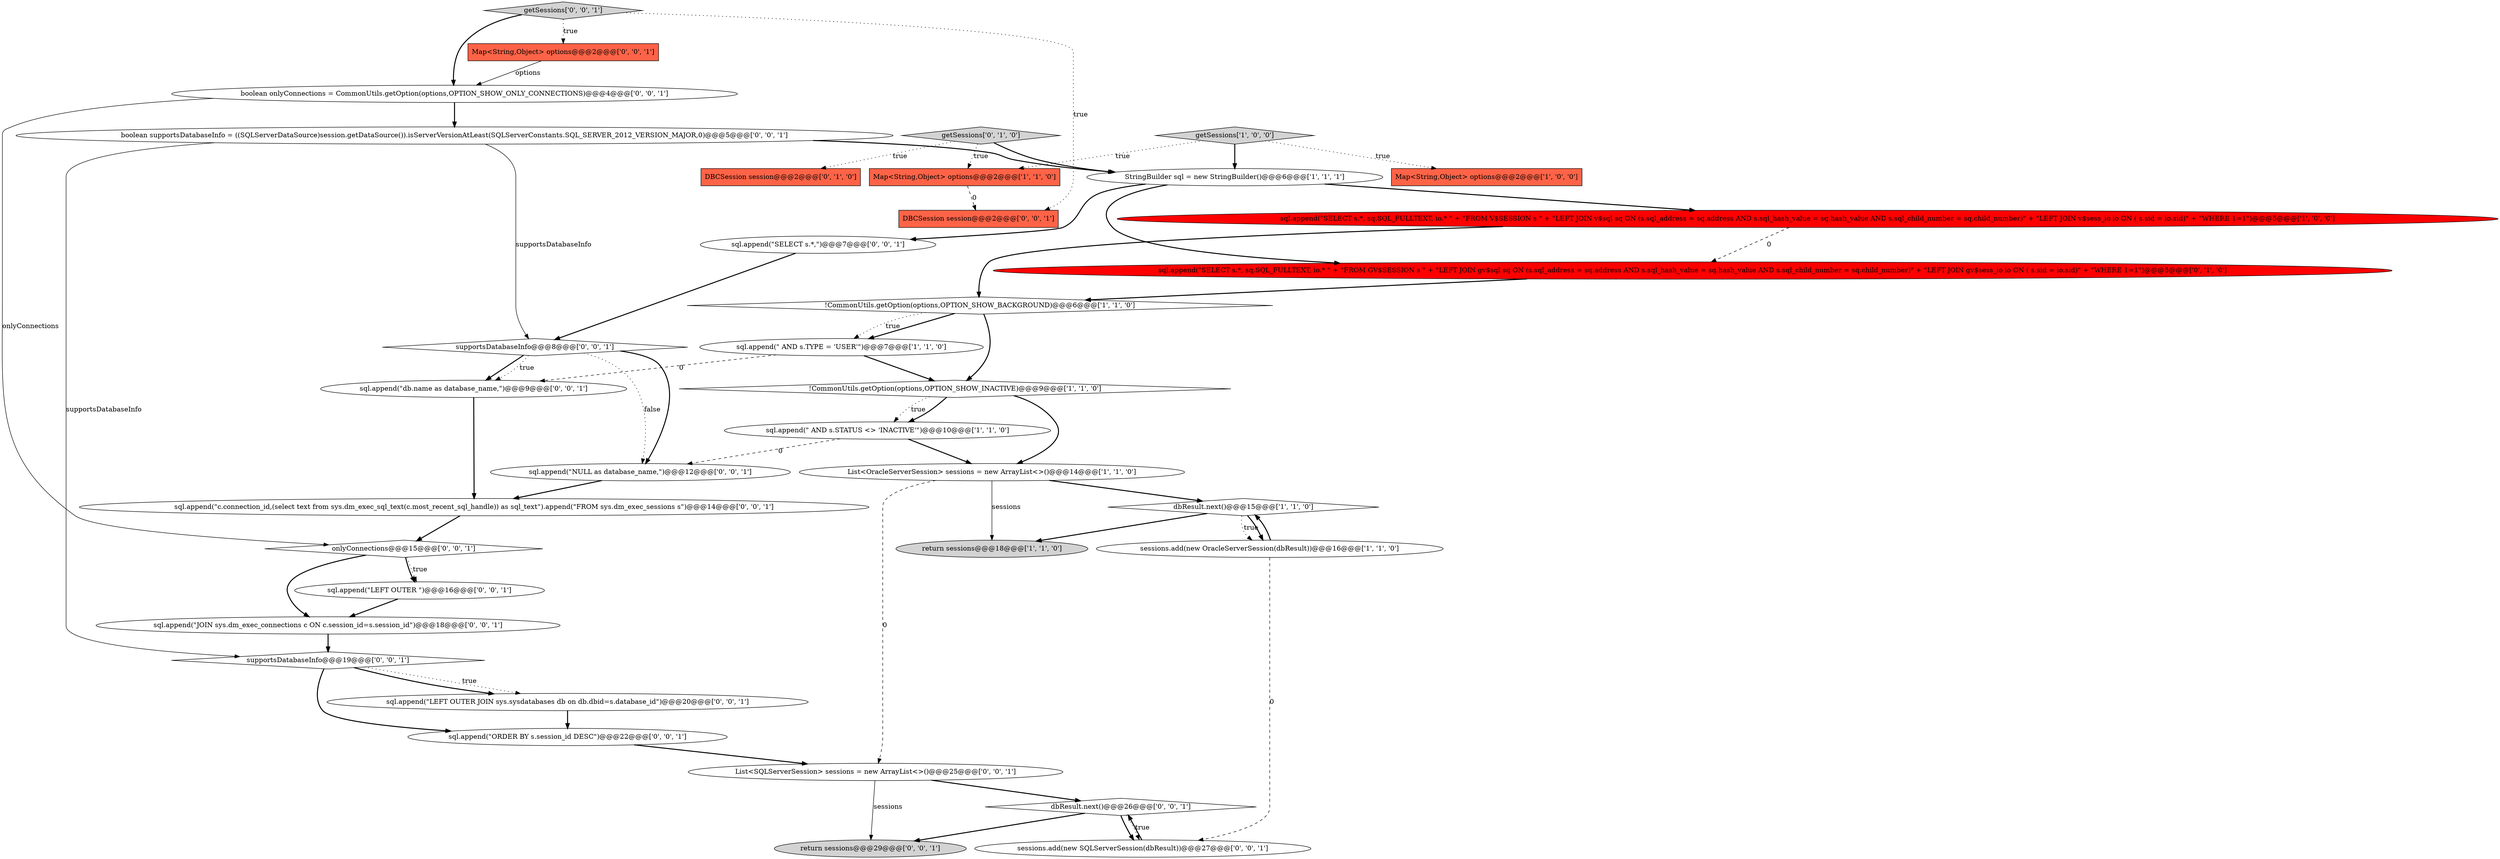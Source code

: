 digraph {
34 [style = filled, label = "boolean supportsDatabaseInfo = ((SQLServerDataSource)session.getDataSource()).isServerVersionAtLeast(SQLServerConstants.SQL_SERVER_2012_VERSION_MAJOR,0)@@@5@@@['0', '0', '1']", fillcolor = white, shape = ellipse image = "AAA0AAABBB3BBB"];
33 [style = filled, label = "List<SQLServerSession> sessions = new ArrayList<>()@@@25@@@['0', '0', '1']", fillcolor = white, shape = ellipse image = "AAA0AAABBB3BBB"];
11 [style = filled, label = "sql.append(\" AND s.TYPE = 'USER'\")@@@7@@@['1', '1', '0']", fillcolor = white, shape = ellipse image = "AAA0AAABBB1BBB"];
10 [style = filled, label = "Map<String,Object> options@@@2@@@['1', '1', '0']", fillcolor = tomato, shape = box image = "AAA0AAABBB1BBB"];
6 [style = filled, label = "!CommonUtils.getOption(options,OPTION_SHOW_INACTIVE)@@@9@@@['1', '1', '0']", fillcolor = white, shape = diamond image = "AAA0AAABBB1BBB"];
12 [style = filled, label = "!CommonUtils.getOption(options,OPTION_SHOW_BACKGROUND)@@@6@@@['1', '1', '0']", fillcolor = white, shape = diamond image = "AAA0AAABBB1BBB"];
35 [style = filled, label = "sql.append(\"c.connection_id,(select text from sys.dm_exec_sql_text(c.most_recent_sql_handle)) as sql_text\").append(\"FROM sys.dm_exec_sessions s\")@@@14@@@['0', '0', '1']", fillcolor = white, shape = ellipse image = "AAA0AAABBB3BBB"];
15 [style = filled, label = "getSessions['0', '1', '0']", fillcolor = lightgray, shape = diamond image = "AAA0AAABBB2BBB"];
7 [style = filled, label = "StringBuilder sql = new StringBuilder()@@@6@@@['1', '1', '1']", fillcolor = white, shape = ellipse image = "AAA0AAABBB1BBB"];
27 [style = filled, label = "supportsDatabaseInfo@@@8@@@['0', '0', '1']", fillcolor = white, shape = diamond image = "AAA0AAABBB3BBB"];
5 [style = filled, label = "Map<String,Object> options@@@2@@@['1', '0', '0']", fillcolor = tomato, shape = box image = "AAA0AAABBB1BBB"];
17 [style = filled, label = "sql.append(\"LEFT OUTER JOIN sys.sysdatabases db on db.dbid=s.database_id\")@@@20@@@['0', '0', '1']", fillcolor = white, shape = ellipse image = "AAA0AAABBB3BBB"];
4 [style = filled, label = "sessions.add(new OracleServerSession(dbResult))@@@16@@@['1', '1', '0']", fillcolor = white, shape = ellipse image = "AAA0AAABBB1BBB"];
0 [style = filled, label = "return sessions@@@18@@@['1', '1', '0']", fillcolor = lightgray, shape = ellipse image = "AAA0AAABBB1BBB"];
30 [style = filled, label = "sql.append(\"SELECT s.*,\")@@@7@@@['0', '0', '1']", fillcolor = white, shape = ellipse image = "AAA0AAABBB3BBB"];
8 [style = filled, label = "sql.append(\" AND s.STATUS <> 'INACTIVE'\")@@@10@@@['1', '1', '0']", fillcolor = white, shape = ellipse image = "AAA0AAABBB1BBB"];
32 [style = filled, label = "sql.append(\"NULL as database_name,\")@@@12@@@['0', '0', '1']", fillcolor = white, shape = ellipse image = "AAA0AAABBB3BBB"];
20 [style = filled, label = "onlyConnections@@@15@@@['0', '0', '1']", fillcolor = white, shape = diamond image = "AAA0AAABBB3BBB"];
29 [style = filled, label = "DBCSession session@@@2@@@['0', '0', '1']", fillcolor = tomato, shape = box image = "AAA0AAABBB3BBB"];
16 [style = filled, label = "sql.append(\"LEFT OUTER \")@@@16@@@['0', '0', '1']", fillcolor = white, shape = ellipse image = "AAA0AAABBB3BBB"];
13 [style = filled, label = "sql.append(\"SELECT s.*, sq.SQL_FULLTEXT, io.* \" + \"FROM GV$SESSION s \" + \"LEFT JOIN gv$sql sq ON (s.sql_address = sq.address AND s.sql_hash_value = sq.hash_value AND s.sql_child_number = sq.child_number)\" + \"LEFT JOIN gv$sess_io io ON ( s.sid = io.sid)\" + \"WHERE 1=1\")@@@5@@@['0', '1', '0']", fillcolor = red, shape = ellipse image = "AAA1AAABBB2BBB"];
24 [style = filled, label = "supportsDatabaseInfo@@@19@@@['0', '0', '1']", fillcolor = white, shape = diamond image = "AAA0AAABBB3BBB"];
31 [style = filled, label = "sql.append(\"db.name as database_name,\")@@@9@@@['0', '0', '1']", fillcolor = white, shape = ellipse image = "AAA0AAABBB3BBB"];
1 [style = filled, label = "sql.append(\"SELECT s.*, sq.SQL_FULLTEXT, io.* \" + \"FROM V$SESSION s \" + \"LEFT JOIN v$sql sq ON (s.sql_address = sq.address AND s.sql_hash_value = sq.hash_value AND s.sql_child_number = sq.child_number)\" + \"LEFT JOIN v$sess_io io ON ( s.sid = io.sid)\" + \"WHERE 1=1\")@@@5@@@['1', '0', '0']", fillcolor = red, shape = ellipse image = "AAA1AAABBB1BBB"];
23 [style = filled, label = "dbResult.next()@@@26@@@['0', '0', '1']", fillcolor = white, shape = diamond image = "AAA0AAABBB3BBB"];
18 [style = filled, label = "sql.append(\"JOIN sys.dm_exec_connections c ON c.session_id=s.session_id\")@@@18@@@['0', '0', '1']", fillcolor = white, shape = ellipse image = "AAA0AAABBB3BBB"];
9 [style = filled, label = "getSessions['1', '0', '0']", fillcolor = lightgray, shape = diamond image = "AAA0AAABBB1BBB"];
25 [style = filled, label = "return sessions@@@29@@@['0', '0', '1']", fillcolor = lightgray, shape = ellipse image = "AAA0AAABBB3BBB"];
28 [style = filled, label = "sql.append(\"ORDER BY s.session_id DESC\")@@@22@@@['0', '0', '1']", fillcolor = white, shape = ellipse image = "AAA0AAABBB3BBB"];
14 [style = filled, label = "DBCSession session@@@2@@@['0', '1', '0']", fillcolor = tomato, shape = box image = "AAA0AAABBB2BBB"];
3 [style = filled, label = "dbResult.next()@@@15@@@['1', '1', '0']", fillcolor = white, shape = diamond image = "AAA0AAABBB1BBB"];
26 [style = filled, label = "boolean onlyConnections = CommonUtils.getOption(options,OPTION_SHOW_ONLY_CONNECTIONS)@@@4@@@['0', '0', '1']", fillcolor = white, shape = ellipse image = "AAA0AAABBB3BBB"];
22 [style = filled, label = "sessions.add(new SQLServerSession(dbResult))@@@27@@@['0', '0', '1']", fillcolor = white, shape = ellipse image = "AAA0AAABBB3BBB"];
19 [style = filled, label = "getSessions['0', '0', '1']", fillcolor = lightgray, shape = diamond image = "AAA0AAABBB3BBB"];
21 [style = filled, label = "Map<String,Object> options@@@2@@@['0', '0', '1']", fillcolor = tomato, shape = box image = "AAA0AAABBB3BBB"];
2 [style = filled, label = "List<OracleServerSession> sessions = new ArrayList<>()@@@14@@@['1', '1', '0']", fillcolor = white, shape = ellipse image = "AAA0AAABBB1BBB"];
7->13 [style = bold, label=""];
33->25 [style = solid, label="sessions"];
32->35 [style = bold, label=""];
24->28 [style = bold, label=""];
4->3 [style = bold, label=""];
23->25 [style = bold, label=""];
27->32 [style = bold, label=""];
16->18 [style = bold, label=""];
7->1 [style = bold, label=""];
18->24 [style = bold, label=""];
15->7 [style = bold, label=""];
7->30 [style = bold, label=""];
27->32 [style = dotted, label="false"];
23->22 [style = dotted, label="true"];
35->20 [style = bold, label=""];
2->3 [style = bold, label=""];
11->6 [style = bold, label=""];
26->34 [style = bold, label=""];
30->27 [style = bold, label=""];
12->11 [style = bold, label=""];
24->17 [style = dotted, label="true"];
8->32 [style = dashed, label="0"];
34->7 [style = bold, label=""];
27->31 [style = bold, label=""];
3->4 [style = dotted, label="true"];
15->10 [style = dotted, label="true"];
19->21 [style = dotted, label="true"];
4->22 [style = dashed, label="0"];
15->14 [style = dotted, label="true"];
9->7 [style = bold, label=""];
10->29 [style = dashed, label="0"];
12->6 [style = bold, label=""];
3->4 [style = bold, label=""];
22->23 [style = bold, label=""];
3->0 [style = bold, label=""];
6->2 [style = bold, label=""];
33->23 [style = bold, label=""];
12->11 [style = dotted, label="true"];
20->18 [style = bold, label=""];
21->26 [style = solid, label="options"];
1->13 [style = dashed, label="0"];
17->28 [style = bold, label=""];
2->0 [style = solid, label="sessions"];
13->12 [style = bold, label=""];
23->22 [style = bold, label=""];
20->16 [style = bold, label=""];
31->35 [style = bold, label=""];
28->33 [style = bold, label=""];
8->2 [style = bold, label=""];
19->29 [style = dotted, label="true"];
11->31 [style = dashed, label="0"];
6->8 [style = dotted, label="true"];
34->24 [style = solid, label="supportsDatabaseInfo"];
19->26 [style = bold, label=""];
27->31 [style = dotted, label="true"];
34->27 [style = solid, label="supportsDatabaseInfo"];
6->8 [style = bold, label=""];
24->17 [style = bold, label=""];
1->12 [style = bold, label=""];
2->33 [style = dashed, label="0"];
26->20 [style = solid, label="onlyConnections"];
9->10 [style = dotted, label="true"];
20->16 [style = dotted, label="true"];
9->5 [style = dotted, label="true"];
}
